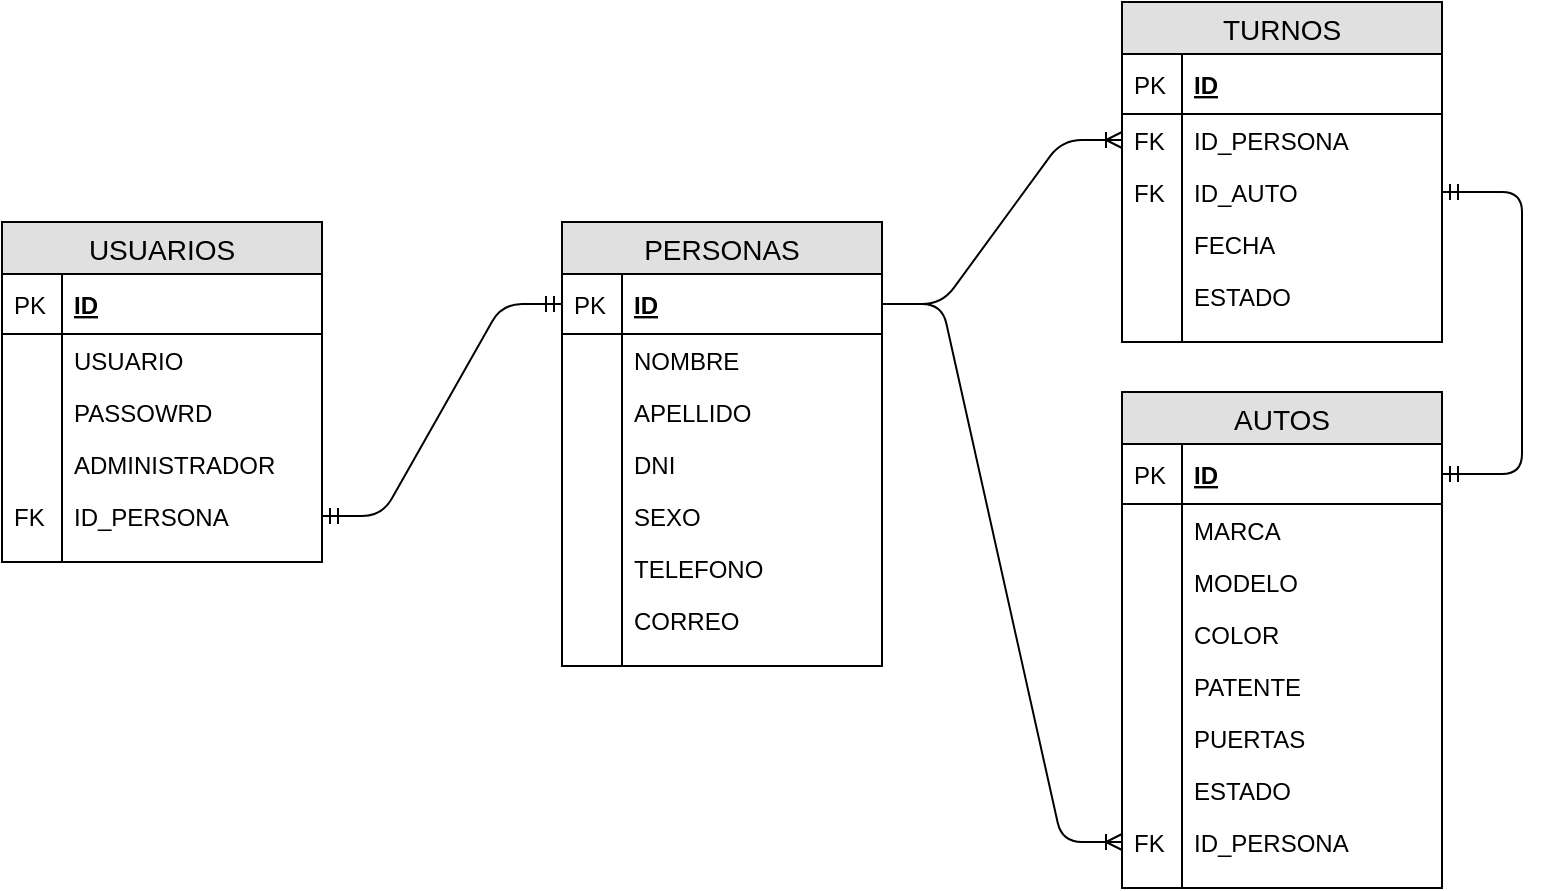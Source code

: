 <mxfile version="12.2.6" type="device" pages="1"><diagram id="52CsqTG8Vrm4MDr96O5A" name="Page-1"><mxGraphModel dx="786" dy="421" grid="1" gridSize="10" guides="1" tooltips="1" connect="1" arrows="1" fold="1" page="1" pageScale="1" pageWidth="827" pageHeight="1169" math="0" shadow="0"><root><mxCell id="0"/><mxCell id="1" parent="0"/><mxCell id="v0djbF6AKImUdEYyFS6i-1" value="USUARIOS" style="swimlane;fontStyle=0;childLayout=stackLayout;horizontal=1;startSize=26;fillColor=#e0e0e0;horizontalStack=0;resizeParent=1;resizeParentMax=0;resizeLast=0;collapsible=1;marginBottom=0;swimlaneFillColor=#ffffff;align=center;fontSize=14;" parent="1" vertex="1"><mxGeometry x="40" y="150" width="160" height="170" as="geometry"/></mxCell><mxCell id="v0djbF6AKImUdEYyFS6i-2" value="ID" style="shape=partialRectangle;top=0;left=0;right=0;bottom=1;align=left;verticalAlign=middle;fillColor=none;spacingLeft=34;spacingRight=4;overflow=hidden;rotatable=0;points=[[0,0.5],[1,0.5]];portConstraint=eastwest;dropTarget=0;fontStyle=5;fontSize=12;" parent="v0djbF6AKImUdEYyFS6i-1" vertex="1"><mxGeometry y="26" width="160" height="30" as="geometry"/></mxCell><mxCell id="v0djbF6AKImUdEYyFS6i-3" value="PK" style="shape=partialRectangle;top=0;left=0;bottom=0;fillColor=none;align=left;verticalAlign=middle;spacingLeft=4;spacingRight=4;overflow=hidden;rotatable=0;points=[];portConstraint=eastwest;part=1;fontSize=12;" parent="v0djbF6AKImUdEYyFS6i-2" vertex="1" connectable="0"><mxGeometry width="30" height="30" as="geometry"/></mxCell><mxCell id="v0djbF6AKImUdEYyFS6i-4" value="USUARIO" style="shape=partialRectangle;top=0;left=0;right=0;bottom=0;align=left;verticalAlign=top;fillColor=none;spacingLeft=34;spacingRight=4;overflow=hidden;rotatable=0;points=[[0,0.5],[1,0.5]];portConstraint=eastwest;dropTarget=0;fontSize=12;" parent="v0djbF6AKImUdEYyFS6i-1" vertex="1"><mxGeometry y="56" width="160" height="26" as="geometry"/></mxCell><mxCell id="v0djbF6AKImUdEYyFS6i-5" value="" style="shape=partialRectangle;top=0;left=0;bottom=0;fillColor=none;align=left;verticalAlign=top;spacingLeft=4;spacingRight=4;overflow=hidden;rotatable=0;points=[];portConstraint=eastwest;part=1;fontSize=12;" parent="v0djbF6AKImUdEYyFS6i-4" vertex="1" connectable="0"><mxGeometry width="30" height="26" as="geometry"/></mxCell><mxCell id="v0djbF6AKImUdEYyFS6i-6" value="PASSOWRD" style="shape=partialRectangle;top=0;left=0;right=0;bottom=0;align=left;verticalAlign=top;fillColor=none;spacingLeft=34;spacingRight=4;overflow=hidden;rotatable=0;points=[[0,0.5],[1,0.5]];portConstraint=eastwest;dropTarget=0;fontSize=12;" parent="v0djbF6AKImUdEYyFS6i-1" vertex="1"><mxGeometry y="82" width="160" height="26" as="geometry"/></mxCell><mxCell id="v0djbF6AKImUdEYyFS6i-7" value="" style="shape=partialRectangle;top=0;left=0;bottom=0;fillColor=none;align=left;verticalAlign=top;spacingLeft=4;spacingRight=4;overflow=hidden;rotatable=0;points=[];portConstraint=eastwest;part=1;fontSize=12;" parent="v0djbF6AKImUdEYyFS6i-6" vertex="1" connectable="0"><mxGeometry width="30" height="26" as="geometry"/></mxCell><mxCell id="v0djbF6AKImUdEYyFS6i-8" value="ADMINISTRADOR" style="shape=partialRectangle;top=0;left=0;right=0;bottom=0;align=left;verticalAlign=top;fillColor=none;spacingLeft=34;spacingRight=4;overflow=hidden;rotatable=0;points=[[0,0.5],[1,0.5]];portConstraint=eastwest;dropTarget=0;fontSize=12;" parent="v0djbF6AKImUdEYyFS6i-1" vertex="1"><mxGeometry y="108" width="160" height="26" as="geometry"/></mxCell><mxCell id="v0djbF6AKImUdEYyFS6i-9" value="" style="shape=partialRectangle;top=0;left=0;bottom=0;fillColor=none;align=left;verticalAlign=top;spacingLeft=4;spacingRight=4;overflow=hidden;rotatable=0;points=[];portConstraint=eastwest;part=1;fontSize=12;" parent="v0djbF6AKImUdEYyFS6i-8" vertex="1" connectable="0"><mxGeometry width="30" height="26" as="geometry"/></mxCell><mxCell id="v0djbF6AKImUdEYyFS6i-25" value="ID_PERSONA" style="shape=partialRectangle;top=0;left=0;right=0;bottom=0;align=left;verticalAlign=top;fillColor=none;spacingLeft=34;spacingRight=4;overflow=hidden;rotatable=0;points=[[0,0.5],[1,0.5]];portConstraint=eastwest;dropTarget=0;fontSize=12;" parent="v0djbF6AKImUdEYyFS6i-1" vertex="1"><mxGeometry y="134" width="160" height="26" as="geometry"/></mxCell><mxCell id="v0djbF6AKImUdEYyFS6i-26" value="FK" style="shape=partialRectangle;top=0;left=0;bottom=0;fillColor=none;align=left;verticalAlign=top;spacingLeft=4;spacingRight=4;overflow=hidden;rotatable=0;points=[];portConstraint=eastwest;part=1;fontSize=12;" parent="v0djbF6AKImUdEYyFS6i-25" vertex="1" connectable="0"><mxGeometry width="30" height="26" as="geometry"/></mxCell><mxCell id="v0djbF6AKImUdEYyFS6i-10" value="" style="shape=partialRectangle;top=0;left=0;right=0;bottom=0;align=left;verticalAlign=top;fillColor=none;spacingLeft=34;spacingRight=4;overflow=hidden;rotatable=0;points=[[0,0.5],[1,0.5]];portConstraint=eastwest;dropTarget=0;fontSize=12;" parent="v0djbF6AKImUdEYyFS6i-1" vertex="1"><mxGeometry y="160" width="160" height="10" as="geometry"/></mxCell><mxCell id="v0djbF6AKImUdEYyFS6i-11" value="" style="shape=partialRectangle;top=0;left=0;bottom=0;fillColor=none;align=left;verticalAlign=top;spacingLeft=4;spacingRight=4;overflow=hidden;rotatable=0;points=[];portConstraint=eastwest;part=1;fontSize=12;" parent="v0djbF6AKImUdEYyFS6i-10" vertex="1" connectable="0"><mxGeometry width="30" height="10" as="geometry"/></mxCell><mxCell id="v0djbF6AKImUdEYyFS6i-12" value="PERSONAS" style="swimlane;fontStyle=0;childLayout=stackLayout;horizontal=1;startSize=26;fillColor=#e0e0e0;horizontalStack=0;resizeParent=1;resizeParentMax=0;resizeLast=0;collapsible=1;marginBottom=0;swimlaneFillColor=#ffffff;align=center;fontSize=14;" parent="1" vertex="1"><mxGeometry x="320" y="150" width="160" height="222" as="geometry"/></mxCell><mxCell id="v0djbF6AKImUdEYyFS6i-13" value="ID" style="shape=partialRectangle;top=0;left=0;right=0;bottom=1;align=left;verticalAlign=middle;fillColor=none;spacingLeft=34;spacingRight=4;overflow=hidden;rotatable=0;points=[[0,0.5],[1,0.5]];portConstraint=eastwest;dropTarget=0;fontStyle=5;fontSize=12;" parent="v0djbF6AKImUdEYyFS6i-12" vertex="1"><mxGeometry y="26" width="160" height="30" as="geometry"/></mxCell><mxCell id="v0djbF6AKImUdEYyFS6i-14" value="PK" style="shape=partialRectangle;top=0;left=0;bottom=0;fillColor=none;align=left;verticalAlign=middle;spacingLeft=4;spacingRight=4;overflow=hidden;rotatable=0;points=[];portConstraint=eastwest;part=1;fontSize=12;" parent="v0djbF6AKImUdEYyFS6i-13" vertex="1" connectable="0"><mxGeometry width="30" height="30" as="geometry"/></mxCell><mxCell id="v0djbF6AKImUdEYyFS6i-15" value="NOMBRE" style="shape=partialRectangle;top=0;left=0;right=0;bottom=0;align=left;verticalAlign=top;fillColor=none;spacingLeft=34;spacingRight=4;overflow=hidden;rotatable=0;points=[[0,0.5],[1,0.5]];portConstraint=eastwest;dropTarget=0;fontSize=12;" parent="v0djbF6AKImUdEYyFS6i-12" vertex="1"><mxGeometry y="56" width="160" height="26" as="geometry"/></mxCell><mxCell id="v0djbF6AKImUdEYyFS6i-16" value="" style="shape=partialRectangle;top=0;left=0;bottom=0;fillColor=none;align=left;verticalAlign=top;spacingLeft=4;spacingRight=4;overflow=hidden;rotatable=0;points=[];portConstraint=eastwest;part=1;fontSize=12;" parent="v0djbF6AKImUdEYyFS6i-15" vertex="1" connectable="0"><mxGeometry width="30" height="26" as="geometry"/></mxCell><mxCell id="v0djbF6AKImUdEYyFS6i-17" value="APELLIDO" style="shape=partialRectangle;top=0;left=0;right=0;bottom=0;align=left;verticalAlign=top;fillColor=none;spacingLeft=34;spacingRight=4;overflow=hidden;rotatable=0;points=[[0,0.5],[1,0.5]];portConstraint=eastwest;dropTarget=0;fontSize=12;" parent="v0djbF6AKImUdEYyFS6i-12" vertex="1"><mxGeometry y="82" width="160" height="26" as="geometry"/></mxCell><mxCell id="v0djbF6AKImUdEYyFS6i-18" value="" style="shape=partialRectangle;top=0;left=0;bottom=0;fillColor=none;align=left;verticalAlign=top;spacingLeft=4;spacingRight=4;overflow=hidden;rotatable=0;points=[];portConstraint=eastwest;part=1;fontSize=12;" parent="v0djbF6AKImUdEYyFS6i-17" vertex="1" connectable="0"><mxGeometry width="30" height="26" as="geometry"/></mxCell><mxCell id="v0djbF6AKImUdEYyFS6i-19" value="DNI" style="shape=partialRectangle;top=0;left=0;right=0;bottom=0;align=left;verticalAlign=top;fillColor=none;spacingLeft=34;spacingRight=4;overflow=hidden;rotatable=0;points=[[0,0.5],[1,0.5]];portConstraint=eastwest;dropTarget=0;fontSize=12;" parent="v0djbF6AKImUdEYyFS6i-12" vertex="1"><mxGeometry y="108" width="160" height="26" as="geometry"/></mxCell><mxCell id="v0djbF6AKImUdEYyFS6i-20" value="" style="shape=partialRectangle;top=0;left=0;bottom=0;fillColor=none;align=left;verticalAlign=top;spacingLeft=4;spacingRight=4;overflow=hidden;rotatable=0;points=[];portConstraint=eastwest;part=1;fontSize=12;" parent="v0djbF6AKImUdEYyFS6i-19" vertex="1" connectable="0"><mxGeometry width="30" height="26" as="geometry"/></mxCell><mxCell id="v0djbF6AKImUdEYyFS6i-23" value="SEXO" style="shape=partialRectangle;top=0;left=0;right=0;bottom=0;align=left;verticalAlign=top;fillColor=none;spacingLeft=34;spacingRight=4;overflow=hidden;rotatable=0;points=[[0,0.5],[1,0.5]];portConstraint=eastwest;dropTarget=0;fontSize=12;" parent="v0djbF6AKImUdEYyFS6i-12" vertex="1"><mxGeometry y="134" width="160" height="26" as="geometry"/></mxCell><mxCell id="v0djbF6AKImUdEYyFS6i-24" value="" style="shape=partialRectangle;top=0;left=0;bottom=0;fillColor=none;align=left;verticalAlign=top;spacingLeft=4;spacingRight=4;overflow=hidden;rotatable=0;points=[];portConstraint=eastwest;part=1;fontSize=12;" parent="v0djbF6AKImUdEYyFS6i-23" vertex="1" connectable="0"><mxGeometry width="30" height="26" as="geometry"/></mxCell><mxCell id="v0djbF6AKImUdEYyFS6i-27" value="TELEFONO" style="shape=partialRectangle;top=0;left=0;right=0;bottom=0;align=left;verticalAlign=top;fillColor=none;spacingLeft=34;spacingRight=4;overflow=hidden;rotatable=0;points=[[0,0.5],[1,0.5]];portConstraint=eastwest;dropTarget=0;fontSize=12;" parent="v0djbF6AKImUdEYyFS6i-12" vertex="1"><mxGeometry y="160" width="160" height="26" as="geometry"/></mxCell><mxCell id="v0djbF6AKImUdEYyFS6i-28" value="" style="shape=partialRectangle;top=0;left=0;bottom=0;fillColor=none;align=left;verticalAlign=top;spacingLeft=4;spacingRight=4;overflow=hidden;rotatable=0;points=[];portConstraint=eastwest;part=1;fontSize=12;" parent="v0djbF6AKImUdEYyFS6i-27" vertex="1" connectable="0"><mxGeometry width="30" height="26" as="geometry"/></mxCell><mxCell id="v0djbF6AKImUdEYyFS6i-29" value="CORREO" style="shape=partialRectangle;top=0;left=0;right=0;bottom=0;align=left;verticalAlign=top;fillColor=none;spacingLeft=34;spacingRight=4;overflow=hidden;rotatable=0;points=[[0,0.5],[1,0.5]];portConstraint=eastwest;dropTarget=0;fontSize=12;" parent="v0djbF6AKImUdEYyFS6i-12" vertex="1"><mxGeometry y="186" width="160" height="26" as="geometry"/></mxCell><mxCell id="v0djbF6AKImUdEYyFS6i-30" value="" style="shape=partialRectangle;top=0;left=0;bottom=0;fillColor=none;align=left;verticalAlign=top;spacingLeft=4;spacingRight=4;overflow=hidden;rotatable=0;points=[];portConstraint=eastwest;part=1;fontSize=12;" parent="v0djbF6AKImUdEYyFS6i-29" vertex="1" connectable="0"><mxGeometry width="30" height="26" as="geometry"/></mxCell><mxCell id="v0djbF6AKImUdEYyFS6i-21" value="" style="shape=partialRectangle;top=0;left=0;right=0;bottom=0;align=left;verticalAlign=top;fillColor=none;spacingLeft=34;spacingRight=4;overflow=hidden;rotatable=0;points=[[0,0.5],[1,0.5]];portConstraint=eastwest;dropTarget=0;fontSize=12;" parent="v0djbF6AKImUdEYyFS6i-12" vertex="1"><mxGeometry y="212" width="160" height="10" as="geometry"/></mxCell><mxCell id="v0djbF6AKImUdEYyFS6i-22" value="" style="shape=partialRectangle;top=0;left=0;bottom=0;fillColor=none;align=left;verticalAlign=top;spacingLeft=4;spacingRight=4;overflow=hidden;rotatable=0;points=[];portConstraint=eastwest;part=1;fontSize=12;" parent="v0djbF6AKImUdEYyFS6i-21" vertex="1" connectable="0"><mxGeometry width="30" height="10" as="geometry"/></mxCell><mxCell id="v0djbF6AKImUdEYyFS6i-31" value="" style="edgeStyle=entityRelationEdgeStyle;fontSize=12;html=1;endArrow=ERmandOne;startArrow=ERmandOne;exitX=1;exitY=0.5;exitDx=0;exitDy=0;entryX=0;entryY=0.5;entryDx=0;entryDy=0;" parent="1" source="v0djbF6AKImUdEYyFS6i-25" target="v0djbF6AKImUdEYyFS6i-13" edge="1"><mxGeometry width="100" height="100" relative="1" as="geometry"><mxPoint x="110" y="410" as="sourcePoint"/><mxPoint x="210" y="310" as="targetPoint"/></mxGeometry></mxCell><mxCell id="v0djbF6AKImUdEYyFS6i-32" value="AUTOS" style="swimlane;fontStyle=0;childLayout=stackLayout;horizontal=1;startSize=26;fillColor=#e0e0e0;horizontalStack=0;resizeParent=1;resizeParentMax=0;resizeLast=0;collapsible=1;marginBottom=0;swimlaneFillColor=#ffffff;align=center;fontSize=14;" parent="1" vertex="1"><mxGeometry x="600" y="235" width="160" height="248" as="geometry"/></mxCell><mxCell id="v0djbF6AKImUdEYyFS6i-33" value="ID" style="shape=partialRectangle;top=0;left=0;right=0;bottom=1;align=left;verticalAlign=middle;fillColor=none;spacingLeft=34;spacingRight=4;overflow=hidden;rotatable=0;points=[[0,0.5],[1,0.5]];portConstraint=eastwest;dropTarget=0;fontStyle=5;fontSize=12;" parent="v0djbF6AKImUdEYyFS6i-32" vertex="1"><mxGeometry y="26" width="160" height="30" as="geometry"/></mxCell><mxCell id="v0djbF6AKImUdEYyFS6i-34" value="PK" style="shape=partialRectangle;top=0;left=0;bottom=0;fillColor=none;align=left;verticalAlign=middle;spacingLeft=4;spacingRight=4;overflow=hidden;rotatable=0;points=[];portConstraint=eastwest;part=1;fontSize=12;" parent="v0djbF6AKImUdEYyFS6i-33" vertex="1" connectable="0"><mxGeometry width="30" height="30" as="geometry"/></mxCell><mxCell id="v0djbF6AKImUdEYyFS6i-35" value="MARCA" style="shape=partialRectangle;top=0;left=0;right=0;bottom=0;align=left;verticalAlign=top;fillColor=none;spacingLeft=34;spacingRight=4;overflow=hidden;rotatable=0;points=[[0,0.5],[1,0.5]];portConstraint=eastwest;dropTarget=0;fontSize=12;" parent="v0djbF6AKImUdEYyFS6i-32" vertex="1"><mxGeometry y="56" width="160" height="26" as="geometry"/></mxCell><mxCell id="v0djbF6AKImUdEYyFS6i-36" value="" style="shape=partialRectangle;top=0;left=0;bottom=0;fillColor=none;align=left;verticalAlign=top;spacingLeft=4;spacingRight=4;overflow=hidden;rotatable=0;points=[];portConstraint=eastwest;part=1;fontSize=12;" parent="v0djbF6AKImUdEYyFS6i-35" vertex="1" connectable="0"><mxGeometry width="30" height="26" as="geometry"/></mxCell><mxCell id="v0djbF6AKImUdEYyFS6i-37" value="MODELO" style="shape=partialRectangle;top=0;left=0;right=0;bottom=0;align=left;verticalAlign=top;fillColor=none;spacingLeft=34;spacingRight=4;overflow=hidden;rotatable=0;points=[[0,0.5],[1,0.5]];portConstraint=eastwest;dropTarget=0;fontSize=12;" parent="v0djbF6AKImUdEYyFS6i-32" vertex="1"><mxGeometry y="82" width="160" height="26" as="geometry"/></mxCell><mxCell id="v0djbF6AKImUdEYyFS6i-38" value="" style="shape=partialRectangle;top=0;left=0;bottom=0;fillColor=none;align=left;verticalAlign=top;spacingLeft=4;spacingRight=4;overflow=hidden;rotatable=0;points=[];portConstraint=eastwest;part=1;fontSize=12;" parent="v0djbF6AKImUdEYyFS6i-37" vertex="1" connectable="0"><mxGeometry width="30" height="26" as="geometry"/></mxCell><mxCell id="v0djbF6AKImUdEYyFS6i-39" value="COLOR" style="shape=partialRectangle;top=0;left=0;right=0;bottom=0;align=left;verticalAlign=top;fillColor=none;spacingLeft=34;spacingRight=4;overflow=hidden;rotatable=0;points=[[0,0.5],[1,0.5]];portConstraint=eastwest;dropTarget=0;fontSize=12;" parent="v0djbF6AKImUdEYyFS6i-32" vertex="1"><mxGeometry y="108" width="160" height="26" as="geometry"/></mxCell><mxCell id="v0djbF6AKImUdEYyFS6i-40" value="" style="shape=partialRectangle;top=0;left=0;bottom=0;fillColor=none;align=left;verticalAlign=top;spacingLeft=4;spacingRight=4;overflow=hidden;rotatable=0;points=[];portConstraint=eastwest;part=1;fontSize=12;" parent="v0djbF6AKImUdEYyFS6i-39" vertex="1" connectable="0"><mxGeometry width="30" height="26" as="geometry"/></mxCell><mxCell id="ZoG2BrapXexK1xSzi5k5-1" value="PATENTE" style="shape=partialRectangle;top=0;left=0;right=0;bottom=0;align=left;verticalAlign=top;fillColor=none;spacingLeft=34;spacingRight=4;overflow=hidden;rotatable=0;points=[[0,0.5],[1,0.5]];portConstraint=eastwest;dropTarget=0;fontSize=12;" parent="v0djbF6AKImUdEYyFS6i-32" vertex="1"><mxGeometry y="134" width="160" height="26" as="geometry"/></mxCell><mxCell id="ZoG2BrapXexK1xSzi5k5-2" value="" style="shape=partialRectangle;top=0;left=0;bottom=0;fillColor=none;align=left;verticalAlign=top;spacingLeft=4;spacingRight=4;overflow=hidden;rotatable=0;points=[];portConstraint=eastwest;part=1;fontSize=12;" parent="ZoG2BrapXexK1xSzi5k5-1" vertex="1" connectable="0"><mxGeometry width="30" height="26" as="geometry"/></mxCell><mxCell id="v0djbF6AKImUdEYyFS6i-43" value="PUERTAS" style="shape=partialRectangle;top=0;left=0;right=0;bottom=0;align=left;verticalAlign=top;fillColor=none;spacingLeft=34;spacingRight=4;overflow=hidden;rotatable=0;points=[[0,0.5],[1,0.5]];portConstraint=eastwest;dropTarget=0;fontSize=12;" parent="v0djbF6AKImUdEYyFS6i-32" vertex="1"><mxGeometry y="160" width="160" height="26" as="geometry"/></mxCell><mxCell id="v0djbF6AKImUdEYyFS6i-44" value="" style="shape=partialRectangle;top=0;left=0;bottom=0;fillColor=none;align=left;verticalAlign=top;spacingLeft=4;spacingRight=4;overflow=hidden;rotatable=0;points=[];portConstraint=eastwest;part=1;fontSize=12;" parent="v0djbF6AKImUdEYyFS6i-43" vertex="1" connectable="0"><mxGeometry width="30" height="26" as="geometry"/></mxCell><mxCell id="v0djbF6AKImUdEYyFS6i-45" value="ESTADO" style="shape=partialRectangle;top=0;left=0;right=0;bottom=0;align=left;verticalAlign=top;fillColor=none;spacingLeft=34;spacingRight=4;overflow=hidden;rotatable=0;points=[[0,0.5],[1,0.5]];portConstraint=eastwest;dropTarget=0;fontSize=12;" parent="v0djbF6AKImUdEYyFS6i-32" vertex="1"><mxGeometry y="186" width="160" height="26" as="geometry"/></mxCell><mxCell id="v0djbF6AKImUdEYyFS6i-46" value="" style="shape=partialRectangle;top=0;left=0;bottom=0;fillColor=none;align=left;verticalAlign=top;spacingLeft=4;spacingRight=4;overflow=hidden;rotatable=0;points=[];portConstraint=eastwest;part=1;fontSize=12;" parent="v0djbF6AKImUdEYyFS6i-45" vertex="1" connectable="0"><mxGeometry width="30" height="26" as="geometry"/></mxCell><mxCell id="v0djbF6AKImUdEYyFS6i-48" value="ID_PERSONA" style="shape=partialRectangle;top=0;left=0;right=0;bottom=0;align=left;verticalAlign=top;fillColor=none;spacingLeft=34;spacingRight=4;overflow=hidden;rotatable=0;points=[[0,0.5],[1,0.5]];portConstraint=eastwest;dropTarget=0;fontSize=12;" parent="v0djbF6AKImUdEYyFS6i-32" vertex="1"><mxGeometry y="212" width="160" height="26" as="geometry"/></mxCell><mxCell id="v0djbF6AKImUdEYyFS6i-49" value="FK" style="shape=partialRectangle;top=0;left=0;bottom=0;fillColor=none;align=left;verticalAlign=top;spacingLeft=4;spacingRight=4;overflow=hidden;rotatable=0;points=[];portConstraint=eastwest;part=1;fontSize=12;" parent="v0djbF6AKImUdEYyFS6i-48" vertex="1" connectable="0"><mxGeometry width="30" height="26" as="geometry"/></mxCell><mxCell id="v0djbF6AKImUdEYyFS6i-41" value="" style="shape=partialRectangle;top=0;left=0;right=0;bottom=0;align=left;verticalAlign=top;fillColor=none;spacingLeft=34;spacingRight=4;overflow=hidden;rotatable=0;points=[[0,0.5],[1,0.5]];portConstraint=eastwest;dropTarget=0;fontSize=12;" parent="v0djbF6AKImUdEYyFS6i-32" vertex="1"><mxGeometry y="238" width="160" height="10" as="geometry"/></mxCell><mxCell id="v0djbF6AKImUdEYyFS6i-42" value="" style="shape=partialRectangle;top=0;left=0;bottom=0;fillColor=none;align=left;verticalAlign=top;spacingLeft=4;spacingRight=4;overflow=hidden;rotatable=0;points=[];portConstraint=eastwest;part=1;fontSize=12;" parent="v0djbF6AKImUdEYyFS6i-41" vertex="1" connectable="0"><mxGeometry width="30" height="10" as="geometry"/></mxCell><mxCell id="ZoG2BrapXexK1xSzi5k5-3" value="TURNOS" style="swimlane;fontStyle=0;childLayout=stackLayout;horizontal=1;startSize=26;fillColor=#e0e0e0;horizontalStack=0;resizeParent=1;resizeParentMax=0;resizeLast=0;collapsible=1;marginBottom=0;swimlaneFillColor=#ffffff;align=center;fontSize=14;" parent="1" vertex="1"><mxGeometry x="600" y="40" width="160" height="170" as="geometry"/></mxCell><mxCell id="ZoG2BrapXexK1xSzi5k5-4" value="ID" style="shape=partialRectangle;top=0;left=0;right=0;bottom=1;align=left;verticalAlign=middle;fillColor=none;spacingLeft=34;spacingRight=4;overflow=hidden;rotatable=0;points=[[0,0.5],[1,0.5]];portConstraint=eastwest;dropTarget=0;fontStyle=5;fontSize=12;" parent="ZoG2BrapXexK1xSzi5k5-3" vertex="1"><mxGeometry y="26" width="160" height="30" as="geometry"/></mxCell><mxCell id="ZoG2BrapXexK1xSzi5k5-5" value="PK" style="shape=partialRectangle;top=0;left=0;bottom=0;fillColor=none;align=left;verticalAlign=middle;spacingLeft=4;spacingRight=4;overflow=hidden;rotatable=0;points=[];portConstraint=eastwest;part=1;fontSize=12;" parent="ZoG2BrapXexK1xSzi5k5-4" vertex="1" connectable="0"><mxGeometry width="30" height="30" as="geometry"/></mxCell><mxCell id="ZoG2BrapXexK1xSzi5k5-6" value="ID_PERSONA" style="shape=partialRectangle;top=0;left=0;right=0;bottom=0;align=left;verticalAlign=top;fillColor=none;spacingLeft=34;spacingRight=4;overflow=hidden;rotatable=0;points=[[0,0.5],[1,0.5]];portConstraint=eastwest;dropTarget=0;fontSize=12;" parent="ZoG2BrapXexK1xSzi5k5-3" vertex="1"><mxGeometry y="56" width="160" height="26" as="geometry"/></mxCell><mxCell id="ZoG2BrapXexK1xSzi5k5-7" value="FK" style="shape=partialRectangle;top=0;left=0;bottom=0;fillColor=none;align=left;verticalAlign=top;spacingLeft=4;spacingRight=4;overflow=hidden;rotatable=0;points=[];portConstraint=eastwest;part=1;fontSize=12;" parent="ZoG2BrapXexK1xSzi5k5-6" vertex="1" connectable="0"><mxGeometry width="30" height="26" as="geometry"/></mxCell><mxCell id="Q_oUZQkVSH2r0hMgEpTf-1" value="ID_AUTO" style="shape=partialRectangle;top=0;left=0;right=0;bottom=0;align=left;verticalAlign=top;fillColor=none;spacingLeft=34;spacingRight=4;overflow=hidden;rotatable=0;points=[[0,0.5],[1,0.5]];portConstraint=eastwest;dropTarget=0;fontSize=12;" vertex="1" parent="ZoG2BrapXexK1xSzi5k5-3"><mxGeometry y="82" width="160" height="26" as="geometry"/></mxCell><mxCell id="Q_oUZQkVSH2r0hMgEpTf-2" value="FK" style="shape=partialRectangle;top=0;left=0;bottom=0;fillColor=none;align=left;verticalAlign=top;spacingLeft=4;spacingRight=4;overflow=hidden;rotatable=0;points=[];portConstraint=eastwest;part=1;fontSize=12;" vertex="1" connectable="0" parent="Q_oUZQkVSH2r0hMgEpTf-1"><mxGeometry width="30" height="26" as="geometry"/></mxCell><mxCell id="ZoG2BrapXexK1xSzi5k5-8" value="FECHA" style="shape=partialRectangle;top=0;left=0;right=0;bottom=0;align=left;verticalAlign=top;fillColor=none;spacingLeft=34;spacingRight=4;overflow=hidden;rotatable=0;points=[[0,0.5],[1,0.5]];portConstraint=eastwest;dropTarget=0;fontSize=12;" parent="ZoG2BrapXexK1xSzi5k5-3" vertex="1"><mxGeometry y="108" width="160" height="26" as="geometry"/></mxCell><mxCell id="ZoG2BrapXexK1xSzi5k5-9" value="" style="shape=partialRectangle;top=0;left=0;bottom=0;fillColor=none;align=left;verticalAlign=top;spacingLeft=4;spacingRight=4;overflow=hidden;rotatable=0;points=[];portConstraint=eastwest;part=1;fontSize=12;" parent="ZoG2BrapXexK1xSzi5k5-8" vertex="1" connectable="0"><mxGeometry width="30" height="26" as="geometry"/></mxCell><mxCell id="ZoG2BrapXexK1xSzi5k5-10" value="ESTADO" style="shape=partialRectangle;top=0;left=0;right=0;bottom=0;align=left;verticalAlign=top;fillColor=none;spacingLeft=34;spacingRight=4;overflow=hidden;rotatable=0;points=[[0,0.5],[1,0.5]];portConstraint=eastwest;dropTarget=0;fontSize=12;" parent="ZoG2BrapXexK1xSzi5k5-3" vertex="1"><mxGeometry y="134" width="160" height="26" as="geometry"/></mxCell><mxCell id="ZoG2BrapXexK1xSzi5k5-11" value="" style="shape=partialRectangle;top=0;left=0;bottom=0;fillColor=none;align=left;verticalAlign=top;spacingLeft=4;spacingRight=4;overflow=hidden;rotatable=0;points=[];portConstraint=eastwest;part=1;fontSize=12;" parent="ZoG2BrapXexK1xSzi5k5-10" vertex="1" connectable="0"><mxGeometry width="30" height="26" as="geometry"/></mxCell><mxCell id="ZoG2BrapXexK1xSzi5k5-14" value="" style="shape=partialRectangle;top=0;left=0;right=0;bottom=0;align=left;verticalAlign=top;fillColor=none;spacingLeft=34;spacingRight=4;overflow=hidden;rotatable=0;points=[[0,0.5],[1,0.5]];portConstraint=eastwest;dropTarget=0;fontSize=12;" parent="ZoG2BrapXexK1xSzi5k5-3" vertex="1"><mxGeometry y="160" width="160" height="10" as="geometry"/></mxCell><mxCell id="ZoG2BrapXexK1xSzi5k5-15" value="" style="shape=partialRectangle;top=0;left=0;bottom=0;fillColor=none;align=left;verticalAlign=top;spacingLeft=4;spacingRight=4;overflow=hidden;rotatable=0;points=[];portConstraint=eastwest;part=1;fontSize=12;" parent="ZoG2BrapXexK1xSzi5k5-14" vertex="1" connectable="0"><mxGeometry width="30" height="10" as="geometry"/></mxCell><mxCell id="ZoG2BrapXexK1xSzi5k5-16" value="" style="edgeStyle=entityRelationEdgeStyle;fontSize=12;html=1;endArrow=ERoneToMany;exitX=1;exitY=0.5;exitDx=0;exitDy=0;entryX=0;entryY=0.5;entryDx=0;entryDy=0;" parent="1" source="v0djbF6AKImUdEYyFS6i-13" target="v0djbF6AKImUdEYyFS6i-48" edge="1"><mxGeometry width="100" height="100" relative="1" as="geometry"><mxPoint x="580" y="430" as="sourcePoint"/><mxPoint x="680" y="330" as="targetPoint"/></mxGeometry></mxCell><mxCell id="ZoG2BrapXexK1xSzi5k5-17" value="" style="edgeStyle=entityRelationEdgeStyle;fontSize=12;html=1;endArrow=ERoneToMany;exitX=1;exitY=0.5;exitDx=0;exitDy=0;" parent="1" source="v0djbF6AKImUdEYyFS6i-13" target="ZoG2BrapXexK1xSzi5k5-6" edge="1"><mxGeometry width="100" height="100" relative="1" as="geometry"><mxPoint x="150" y="390" as="sourcePoint"/><mxPoint x="250" y="290" as="targetPoint"/></mxGeometry></mxCell><mxCell id="Q_oUZQkVSH2r0hMgEpTf-3" value="" style="edgeStyle=orthogonalEdgeStyle;fontSize=12;html=1;endArrow=ERmandOne;startArrow=ERmandOne;exitX=1;exitY=0.5;exitDx=0;exitDy=0;rounded=1;strokeColor=#000000;jumpStyle=none;entryX=1;entryY=0.5;entryDx=0;entryDy=0;" edge="1" parent="1" source="v0djbF6AKImUdEYyFS6i-33" target="Q_oUZQkVSH2r0hMgEpTf-1"><mxGeometry width="100" height="100" relative="1" as="geometry"><mxPoint x="550" y="60" as="sourcePoint"/><mxPoint x="820" y="150" as="targetPoint"/><Array as="points"><mxPoint x="800" y="276"/><mxPoint x="800" y="135"/></Array></mxGeometry></mxCell></root></mxGraphModel></diagram></mxfile>